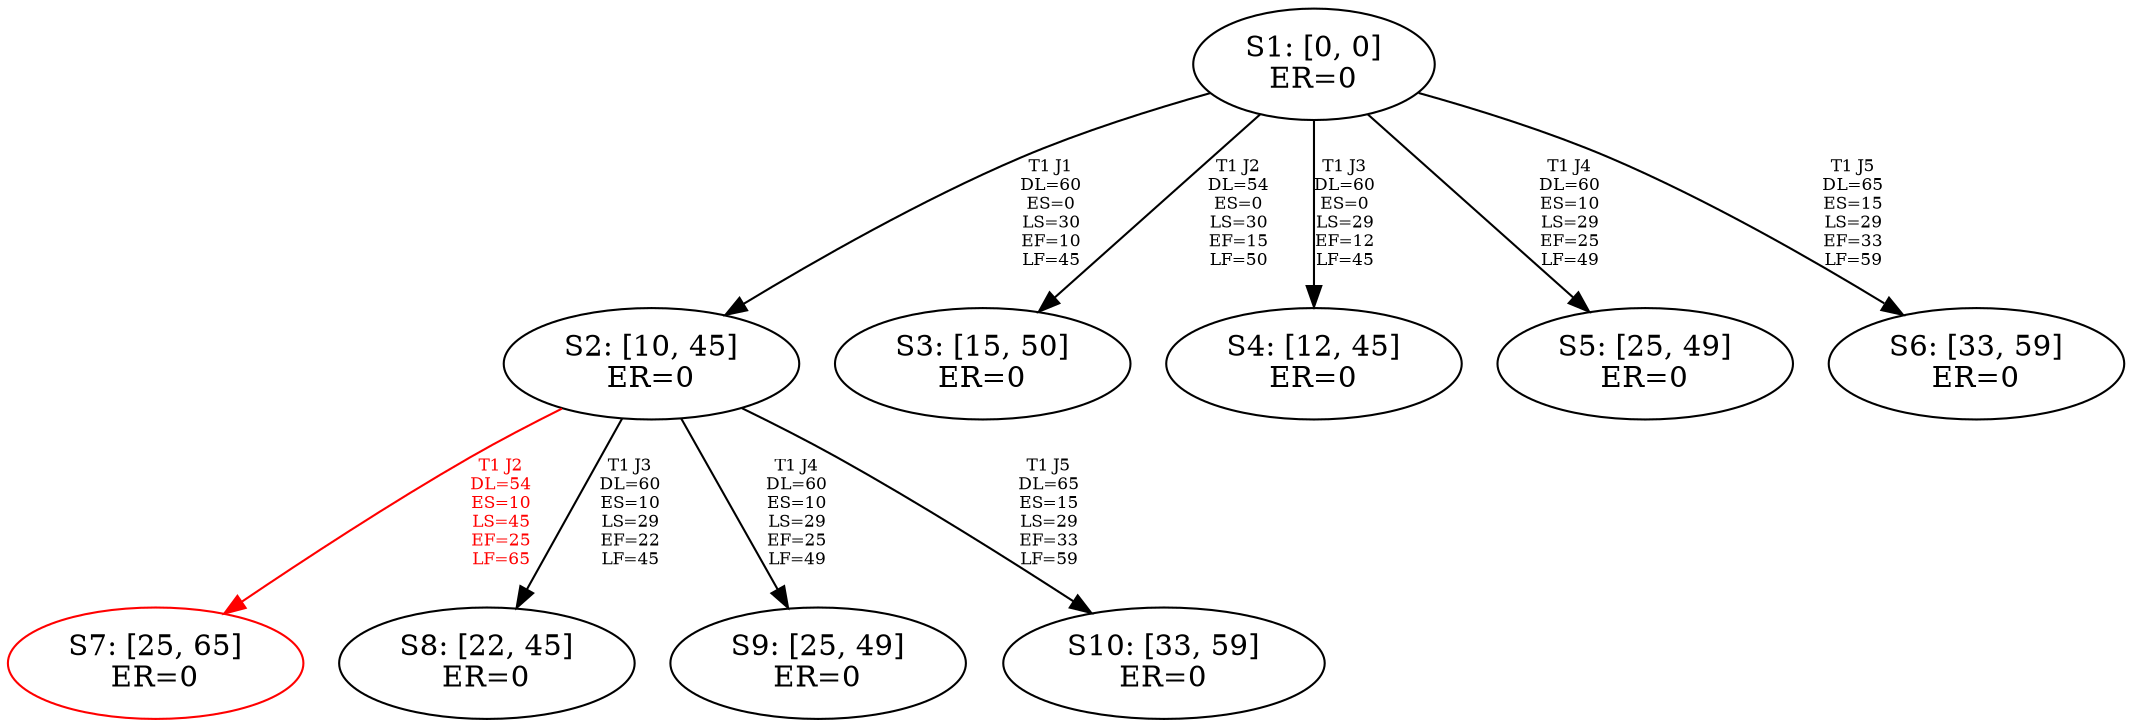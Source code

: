 digraph {
	S1[label="S1: [0, 0]\nER=0"];
	S2[label="S2: [10, 45]\nER=0"];
	S3[label="S3: [15, 50]\nER=0"];
	S4[label="S4: [12, 45]\nER=0"];
	S5[label="S5: [25, 49]\nER=0"];
	S6[label="S6: [33, 59]\nER=0"];
	S7[label="S7: [25, 65]\nER=0"];
	S8[label="S8: [22, 45]\nER=0"];
	S9[label="S9: [25, 49]\nER=0"];
	S10[label="S10: [33, 59]\nER=0"];
	S1 -> S2[label="T1 J1\nDL=60\nES=0\nLS=30\nEF=10\nLF=45",fontsize=8];
	S1 -> S3[label="T1 J2\nDL=54\nES=0\nLS=30\nEF=15\nLF=50",fontsize=8];
	S1 -> S4[label="T1 J3\nDL=60\nES=0\nLS=29\nEF=12\nLF=45",fontsize=8];
	S1 -> S5[label="T1 J4\nDL=60\nES=10\nLS=29\nEF=25\nLF=49",fontsize=8];
	S1 -> S6[label="T1 J5\nDL=65\nES=15\nLS=29\nEF=33\nLF=59",fontsize=8];
	S2 -> S7[label="T1 J2\nDL=54\nES=10\nLS=45\nEF=25\nLF=65",color=Red,fontcolor=Red,fontsize=8];
S7[color=Red];
	S2 -> S8[label="T1 J3\nDL=60\nES=10\nLS=29\nEF=22\nLF=45",fontsize=8];
	S2 -> S9[label="T1 J4\nDL=60\nES=10\nLS=29\nEF=25\nLF=49",fontsize=8];
	S2 -> S10[label="T1 J5\nDL=65\nES=15\nLS=29\nEF=33\nLF=59",fontsize=8];
}
